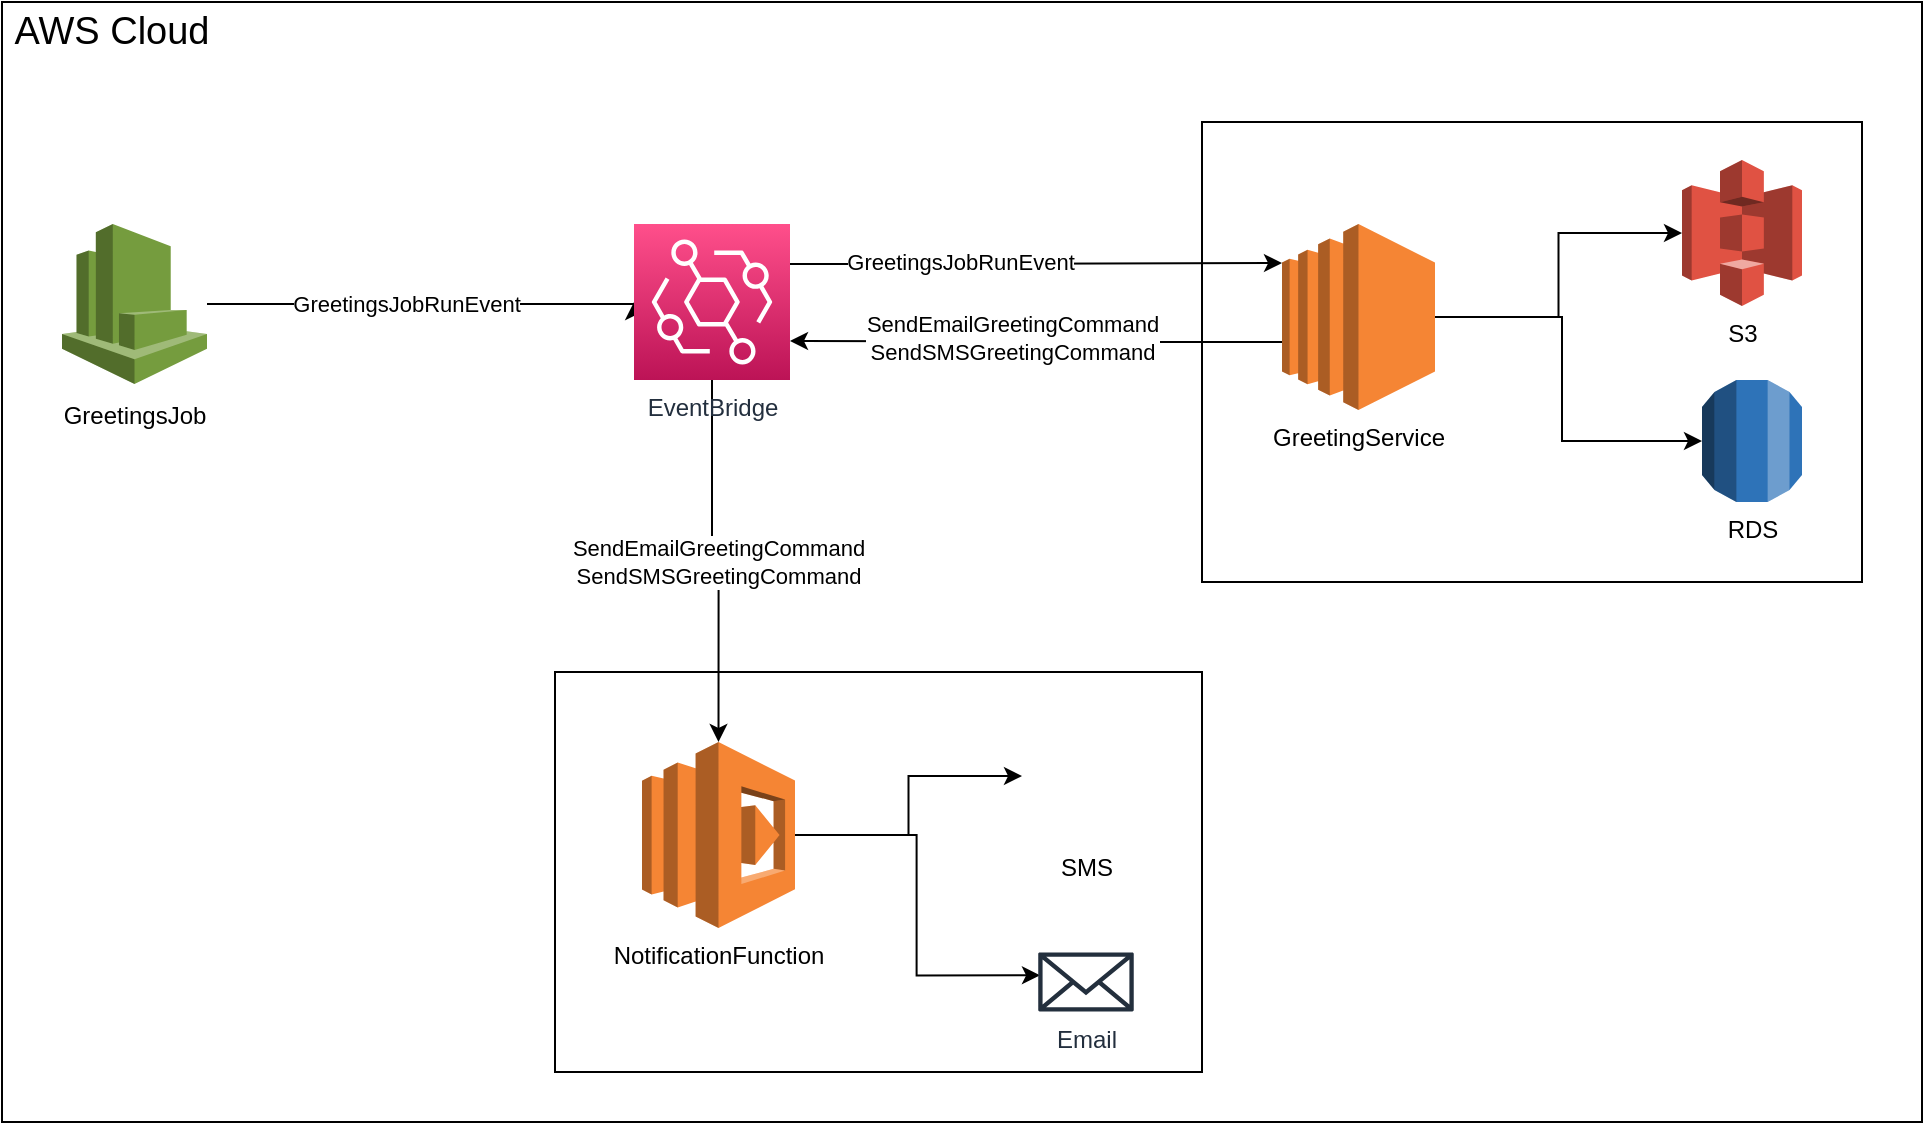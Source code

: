 <mxfile version="15.7.1" type="device"><diagram id="rWsTrV8277SGzMYVv5zI" name="Page-1"><mxGraphModel dx="1669" dy="1001" grid="1" gridSize="10" guides="1" tooltips="1" connect="1" arrows="1" fold="1" page="1" pageScale="1" pageWidth="827" pageHeight="1169" math="0" shadow="0"><root><mxCell id="0"/><mxCell id="1" parent="0"/><mxCell id="wBxzwUqE5difKAKog0aW-24" value="" style="rounded=0;whiteSpace=wrap;html=1;labelBackgroundColor=#FFFFFF;align=center;" vertex="1" parent="1"><mxGeometry x="100" y="50" width="960" height="560" as="geometry"/></mxCell><mxCell id="wBxzwUqE5difKAKog0aW-31" value="" style="rounded=0;whiteSpace=wrap;html=1;labelBackgroundColor=#FFFFFF;align=center;" vertex="1" parent="1"><mxGeometry x="376.5" y="385" width="323.5" height="200" as="geometry"/></mxCell><mxCell id="wBxzwUqE5difKAKog0aW-21" value="" style="rounded=0;whiteSpace=wrap;html=1;labelBackgroundColor=#FFFFFF;" vertex="1" parent="1"><mxGeometry x="700" y="110" width="330" height="230" as="geometry"/></mxCell><mxCell id="wBxzwUqE5difKAKog0aW-1" value="RDS" style="outlineConnect=0;dashed=0;verticalLabelPosition=bottom;verticalAlign=top;align=center;html=1;shape=mxgraph.aws3.rds;fillColor=#2E73B8;gradientColor=none;" vertex="1" parent="1"><mxGeometry x="950" y="239" width="50" height="61" as="geometry"/></mxCell><mxCell id="wBxzwUqE5difKAKog0aW-2" value="S3" style="outlineConnect=0;dashed=0;verticalLabelPosition=bottom;verticalAlign=top;align=center;html=1;shape=mxgraph.aws3.s3;fillColor=#E05243;gradientColor=none;" vertex="1" parent="1"><mxGeometry x="940" y="129" width="60" height="73" as="geometry"/></mxCell><mxCell id="wBxzwUqE5difKAKog0aW-32" style="edgeStyle=orthogonalEdgeStyle;rounded=0;orthogonalLoop=1;jettySize=auto;html=1;" edge="1" parent="1" source="wBxzwUqE5difKAKog0aW-4" target="wBxzwUqE5difKAKog0aW-30"><mxGeometry relative="1" as="geometry"/></mxCell><mxCell id="wBxzwUqE5difKAKog0aW-33" style="edgeStyle=orthogonalEdgeStyle;rounded=0;orthogonalLoop=1;jettySize=auto;html=1;entryX=0.018;entryY=0.387;entryDx=0;entryDy=0;entryPerimeter=0;" edge="1" parent="1" source="wBxzwUqE5difKAKog0aW-4" target="wBxzwUqE5difKAKog0aW-27"><mxGeometry relative="1" as="geometry"/></mxCell><mxCell id="wBxzwUqE5difKAKog0aW-4" value="NotificationFunction" style="outlineConnect=0;dashed=0;verticalLabelPosition=bottom;verticalAlign=top;align=center;html=1;shape=mxgraph.aws3.lambda;fillColor=#F58534;gradientColor=none;" vertex="1" parent="1"><mxGeometry x="420" y="420" width="76.5" height="93" as="geometry"/></mxCell><mxCell id="wBxzwUqE5difKAKog0aW-7" style="edgeStyle=orthogonalEdgeStyle;rounded=0;orthogonalLoop=1;jettySize=auto;html=1;entryX=0;entryY=0.5;entryDx=0;entryDy=0;entryPerimeter=0;" edge="1" parent="1" source="wBxzwUqE5difKAKog0aW-5" target="wBxzwUqE5difKAKog0aW-6"><mxGeometry relative="1" as="geometry"><Array as="points"><mxPoint x="416" y="201"/></Array></mxGeometry></mxCell><mxCell id="wBxzwUqE5difKAKog0aW-8" value="&lt;div style=&quot;color: rgb(212 , 212 , 212) ; background-color: rgb(30 , 30 , 30) ; font-family: &amp;#34;menlo&amp;#34; , &amp;#34;monaco&amp;#34; , &amp;#34;courier new&amp;#34; , monospace ; font-size: 12px ; line-height: 18px&quot;&gt;&lt;br&gt;&lt;/div&gt;" style="edgeLabel;html=1;align=center;verticalAlign=middle;resizable=0;points=[];" vertex="1" connectable="0" parent="wBxzwUqE5difKAKog0aW-7"><mxGeometry x="-0.04" y="-2" relative="1" as="geometry"><mxPoint as="offset"/></mxGeometry></mxCell><mxCell id="wBxzwUqE5difKAKog0aW-13" value="GreetingsJobRunEvent" style="edgeLabel;html=1;align=center;verticalAlign=middle;resizable=0;points=[];" vertex="1" connectable="0" parent="wBxzwUqE5difKAKog0aW-7"><mxGeometry x="-0.086" relative="1" as="geometry"><mxPoint x="1" as="offset"/></mxGeometry></mxCell><mxCell id="wBxzwUqE5difKAKog0aW-5" value="&lt;div style=&quot;line-height: 18px&quot;&gt;GreetingsJob&lt;br&gt;&lt;/div&gt;" style="outlineConnect=0;dashed=0;verticalLabelPosition=bottom;verticalAlign=top;align=center;html=1;shape=mxgraph.aws3.cloudwatch;fillColor=#759C3E;gradientColor=none;" vertex="1" parent="1"><mxGeometry x="130" y="161" width="72.5" height="80" as="geometry"/></mxCell><mxCell id="wBxzwUqE5difKAKog0aW-9" style="edgeStyle=orthogonalEdgeStyle;rounded=0;orthogonalLoop=1;jettySize=auto;html=1;entryX=0.5;entryY=0;entryDx=0;entryDy=0;entryPerimeter=0;" edge="1" parent="1" source="wBxzwUqE5difKAKog0aW-6" target="wBxzwUqE5difKAKog0aW-4"><mxGeometry relative="1" as="geometry"/></mxCell><mxCell id="wBxzwUqE5difKAKog0aW-10" value="&lt;div style=&quot;color: rgb(212 , 212 , 212) ; background-color: rgb(30 , 30 , 30) ; font-family: &amp;#34;menlo&amp;#34; , &amp;#34;monaco&amp;#34; , &amp;#34;courier new&amp;#34; , monospace ; font-size: 12px ; line-height: 18px&quot;&gt;&lt;br&gt;&lt;/div&gt;" style="edgeLabel;html=1;align=center;verticalAlign=middle;resizable=0;points=[];" vertex="1" connectable="0" parent="wBxzwUqE5difKAKog0aW-9"><mxGeometry x="0.287" y="3" relative="1" as="geometry"><mxPoint as="offset"/></mxGeometry></mxCell><mxCell id="wBxzwUqE5difKAKog0aW-12" value="&lt;div&gt;SendEmailGreetingCommand&lt;/div&gt;&lt;div&gt;SendSMSGreetingCommand&lt;/div&gt;" style="edgeLabel;html=1;align=center;verticalAlign=middle;resizable=0;points=[];" vertex="1" connectable="0" parent="wBxzwUqE5difKAKog0aW-9"><mxGeometry x="0.021" y="-1" relative="1" as="geometry"><mxPoint as="offset"/></mxGeometry></mxCell><mxCell id="wBxzwUqE5difKAKog0aW-34" style="edgeStyle=orthogonalEdgeStyle;rounded=0;orthogonalLoop=1;jettySize=auto;html=1;entryX=0;entryY=0.21;entryDx=0;entryDy=0;entryPerimeter=0;" edge="1" parent="1" source="wBxzwUqE5difKAKog0aW-6" target="wBxzwUqE5difKAKog0aW-14"><mxGeometry relative="1" as="geometry"><Array as="points"><mxPoint x="550" y="181"/><mxPoint x="550" y="181"/></Array></mxGeometry></mxCell><mxCell id="wBxzwUqE5difKAKog0aW-36" value="GreetingsJobRunEvent" style="edgeLabel;html=1;align=center;verticalAlign=middle;resizable=0;points=[];" vertex="1" connectable="0" parent="wBxzwUqE5difKAKog0aW-34"><mxGeometry x="-0.309" y="1" relative="1" as="geometry"><mxPoint as="offset"/></mxGeometry></mxCell><mxCell id="wBxzwUqE5difKAKog0aW-6" value="EventBridge" style="sketch=0;points=[[0,0,0],[0.25,0,0],[0.5,0,0],[0.75,0,0],[1,0,0],[0,1,0],[0.25,1,0],[0.5,1,0],[0.75,1,0],[1,1,0],[0,0.25,0],[0,0.5,0],[0,0.75,0],[1,0.25,0],[1,0.5,0],[1,0.75,0]];outlineConnect=0;fontColor=#232F3E;gradientColor=#FF4F8B;gradientDirection=north;fillColor=#BC1356;strokeColor=#ffffff;dashed=0;verticalLabelPosition=bottom;verticalAlign=top;align=center;html=1;fontSize=12;fontStyle=0;aspect=fixed;shape=mxgraph.aws4.resourceIcon;resIcon=mxgraph.aws4.eventbridge;" vertex="1" parent="1"><mxGeometry x="416" y="161" width="78" height="78" as="geometry"/></mxCell><mxCell id="wBxzwUqE5difKAKog0aW-22" style="edgeStyle=orthogonalEdgeStyle;rounded=0;orthogonalLoop=1;jettySize=auto;html=1;entryX=0;entryY=0.5;entryDx=0;entryDy=0;entryPerimeter=0;" edge="1" parent="1" source="wBxzwUqE5difKAKog0aW-14" target="wBxzwUqE5difKAKog0aW-2"><mxGeometry relative="1" as="geometry"/></mxCell><mxCell id="wBxzwUqE5difKAKog0aW-23" style="edgeStyle=orthogonalEdgeStyle;rounded=0;orthogonalLoop=1;jettySize=auto;html=1;entryX=0;entryY=0.5;entryDx=0;entryDy=0;entryPerimeter=0;" edge="1" parent="1" source="wBxzwUqE5difKAKog0aW-14" target="wBxzwUqE5difKAKog0aW-1"><mxGeometry relative="1" as="geometry"><Array as="points"><mxPoint x="880" y="208"/><mxPoint x="880" y="270"/></Array></mxGeometry></mxCell><mxCell id="wBxzwUqE5difKAKog0aW-37" style="edgeStyle=orthogonalEdgeStyle;rounded=0;orthogonalLoop=1;jettySize=auto;html=1;entryX=1;entryY=0.75;entryDx=0;entryDy=0;entryPerimeter=0;" edge="1" parent="1" source="wBxzwUqE5difKAKog0aW-14" target="wBxzwUqE5difKAKog0aW-6"><mxGeometry relative="1" as="geometry"><Array as="points"><mxPoint x="680" y="220"/><mxPoint x="680" y="220"/></Array></mxGeometry></mxCell><mxCell id="wBxzwUqE5difKAKog0aW-39" value="&lt;div&gt;SendEmailGreetingCommand&lt;/div&gt;&lt;div&gt;SendSMSGreetingCommand&lt;/div&gt;" style="edgeLabel;html=1;align=center;verticalAlign=middle;resizable=0;points=[];" vertex="1" connectable="0" parent="wBxzwUqE5difKAKog0aW-37"><mxGeometry x="0.103" y="-2" relative="1" as="geometry"><mxPoint as="offset"/></mxGeometry></mxCell><mxCell id="wBxzwUqE5difKAKog0aW-14" value="GreetingService" style="outlineConnect=0;dashed=0;verticalLabelPosition=bottom;verticalAlign=top;align=center;html=1;shape=mxgraph.aws3.ec2;fillColor=#F58534;gradientColor=none;" vertex="1" parent="1"><mxGeometry x="740" y="161" width="76.5" height="93" as="geometry"/></mxCell><mxCell id="wBxzwUqE5difKAKog0aW-25" value="&lt;font style=&quot;font-size: 19px&quot;&gt;AWS Cloud&lt;/font&gt;" style="text;html=1;strokeColor=none;fillColor=none;align=center;verticalAlign=middle;whiteSpace=wrap;rounded=0;labelBackgroundColor=#FFFFFF;" vertex="1" parent="1"><mxGeometry x="100" y="50" width="110" height="30" as="geometry"/></mxCell><mxCell id="wBxzwUqE5difKAKog0aW-27" value="Email" style="sketch=0;outlineConnect=0;fontColor=#232F3E;gradientColor=none;fillColor=#232F3D;strokeColor=none;dashed=0;verticalLabelPosition=bottom;verticalAlign=top;align=center;html=1;fontSize=12;fontStyle=0;aspect=fixed;pointerEvents=1;shape=mxgraph.aws4.email_2;labelBackgroundColor=#FFFFFF;" vertex="1" parent="1"><mxGeometry x="618.12" y="525" width="47.75" height="30" as="geometry"/></mxCell><mxCell id="wBxzwUqE5difKAKog0aW-30" value="SMS" style="shape=image;html=1;verticalAlign=top;verticalLabelPosition=bottom;labelBackgroundColor=#ffffff;imageAspect=0;aspect=fixed;image=https://cdn4.iconfinder.com/data/icons/36-slim-icons/87/msg.png" vertex="1" parent="1"><mxGeometry x="610" y="405" width="64" height="64" as="geometry"/></mxCell></root></mxGraphModel></diagram></mxfile>